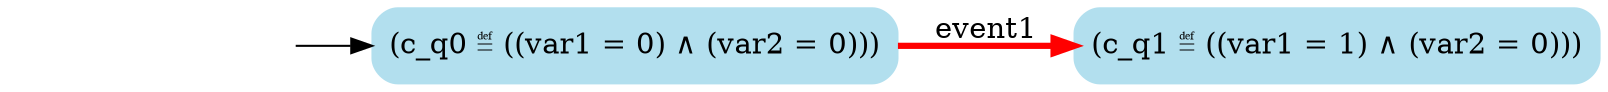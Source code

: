 digraph G {

	rankdir = LR;

	start_c_q0_0[style=invisible];

	node[shape=box, style="rounded, filled", color=lightblue2];

	c_q1_1[label="(c_q1 ≝ ((var1 = 1) ∧ (var2 = 0)))"];
	c_q0_0[label="(c_q0 ≝ ((var1 = 0) ∧ (var2 = 0)))"];

	start_c_q0_0 -> c_q0_0;
	c_q0_0 -> c_q1_1[label="event1", penwidth=3, color=red];

}